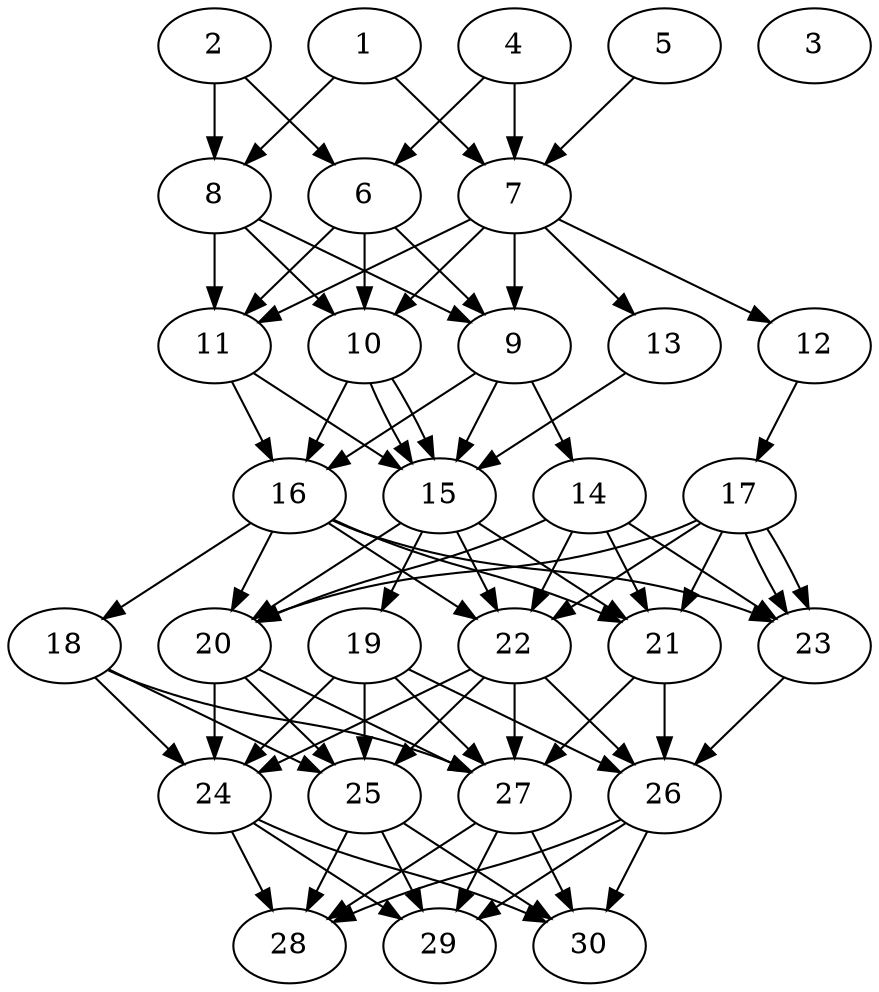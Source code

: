 // DAG automatically generated by daggen at Thu Oct  3 14:04:17 2019
// ./daggen --dot -n 30 --ccr 0.4 --fat 0.5 --regular 0.7 --density 0.9 --mindata 5242880 --maxdata 52428800 
digraph G {
  1 [size="17707520", alpha="0.15", expect_size="7083008"] 
  1 -> 7 [size ="7083008"]
  1 -> 8 [size ="7083008"]
  2 [size="26754560", alpha="0.10", expect_size="10701824"] 
  2 -> 6 [size ="10701824"]
  2 -> 8 [size ="10701824"]
  3 [size="30031360", alpha="0.12", expect_size="12012544"] 
  4 [size="69332480", alpha="0.11", expect_size="27732992"] 
  4 -> 6 [size ="27732992"]
  4 -> 7 [size ="27732992"]
  5 [size="121016320", alpha="0.12", expect_size="48406528"] 
  5 -> 7 [size ="48406528"]
  6 [size="19338240", alpha="0.16", expect_size="7735296"] 
  6 -> 9 [size ="7735296"]
  6 -> 10 [size ="7735296"]
  6 -> 11 [size ="7735296"]
  7 [size="103936000", alpha="0.09", expect_size="41574400"] 
  7 -> 9 [size ="41574400"]
  7 -> 10 [size ="41574400"]
  7 -> 11 [size ="41574400"]
  7 -> 12 [size ="41574400"]
  7 -> 13 [size ="41574400"]
  8 [size="78978560", alpha="0.16", expect_size="31591424"] 
  8 -> 9 [size ="31591424"]
  8 -> 10 [size ="31591424"]
  8 -> 11 [size ="31591424"]
  9 [size="39185920", alpha="0.12", expect_size="15674368"] 
  9 -> 14 [size ="15674368"]
  9 -> 15 [size ="15674368"]
  9 -> 16 [size ="15674368"]
  10 [size="71984640", alpha="0.01", expect_size="28793856"] 
  10 -> 15 [size ="28793856"]
  10 -> 15 [size ="28793856"]
  10 -> 16 [size ="28793856"]
  11 [size="68385280", alpha="0.04", expect_size="27354112"] 
  11 -> 15 [size ="27354112"]
  11 -> 16 [size ="27354112"]
  12 [size="39027200", alpha="0.09", expect_size="15610880"] 
  12 -> 17 [size ="15610880"]
  13 [size="96632320", alpha="0.06", expect_size="38652928"] 
  13 -> 15 [size ="38652928"]
  14 [size="51233280", alpha="0.20", expect_size="20493312"] 
  14 -> 20 [size ="20493312"]
  14 -> 21 [size ="20493312"]
  14 -> 22 [size ="20493312"]
  14 -> 23 [size ="20493312"]
  15 [size="116999680", alpha="0.15", expect_size="46799872"] 
  15 -> 19 [size ="46799872"]
  15 -> 20 [size ="46799872"]
  15 -> 21 [size ="46799872"]
  15 -> 22 [size ="46799872"]
  16 [size="71523840", alpha="0.18", expect_size="28609536"] 
  16 -> 18 [size ="28609536"]
  16 -> 20 [size ="28609536"]
  16 -> 21 [size ="28609536"]
  16 -> 22 [size ="28609536"]
  16 -> 23 [size ="28609536"]
  17 [size="47846400", alpha="0.05", expect_size="19138560"] 
  17 -> 20 [size ="19138560"]
  17 -> 21 [size ="19138560"]
  17 -> 22 [size ="19138560"]
  17 -> 23 [size ="19138560"]
  17 -> 23 [size ="19138560"]
  18 [size="98403840", alpha="0.20", expect_size="39361536"] 
  18 -> 24 [size ="39361536"]
  18 -> 25 [size ="39361536"]
  18 -> 27 [size ="39361536"]
  19 [size="75491840", alpha="0.15", expect_size="30196736"] 
  19 -> 24 [size ="30196736"]
  19 -> 25 [size ="30196736"]
  19 -> 26 [size ="30196736"]
  19 -> 27 [size ="30196736"]
  20 [size="27307520", alpha="0.08", expect_size="10923008"] 
  20 -> 24 [size ="10923008"]
  20 -> 25 [size ="10923008"]
  20 -> 27 [size ="10923008"]
  21 [size="31290880", alpha="0.03", expect_size="12516352"] 
  21 -> 26 [size ="12516352"]
  21 -> 27 [size ="12516352"]
  22 [size="54535680", alpha="0.19", expect_size="21814272"] 
  22 -> 24 [size ="21814272"]
  22 -> 25 [size ="21814272"]
  22 -> 26 [size ="21814272"]
  22 -> 27 [size ="21814272"]
  23 [size="105651200", alpha="0.19", expect_size="42260480"] 
  23 -> 26 [size ="42260480"]
  24 [size="21306880", alpha="0.08", expect_size="8522752"] 
  24 -> 28 [size ="8522752"]
  24 -> 29 [size ="8522752"]
  24 -> 30 [size ="8522752"]
  25 [size="20183040", alpha="0.15", expect_size="8073216"] 
  25 -> 28 [size ="8073216"]
  25 -> 29 [size ="8073216"]
  25 -> 30 [size ="8073216"]
  26 [size="107586560", alpha="0.04", expect_size="43034624"] 
  26 -> 28 [size ="43034624"]
  26 -> 29 [size ="43034624"]
  26 -> 30 [size ="43034624"]
  27 [size="98667520", alpha="0.07", expect_size="39467008"] 
  27 -> 28 [size ="39467008"]
  27 -> 29 [size ="39467008"]
  27 -> 30 [size ="39467008"]
  28 [size="129674240", alpha="0.02", expect_size="51869696"] 
  29 [size="128663040", alpha="0.02", expect_size="51465216"] 
  30 [size="97822720", alpha="0.11", expect_size="39129088"] 
}
